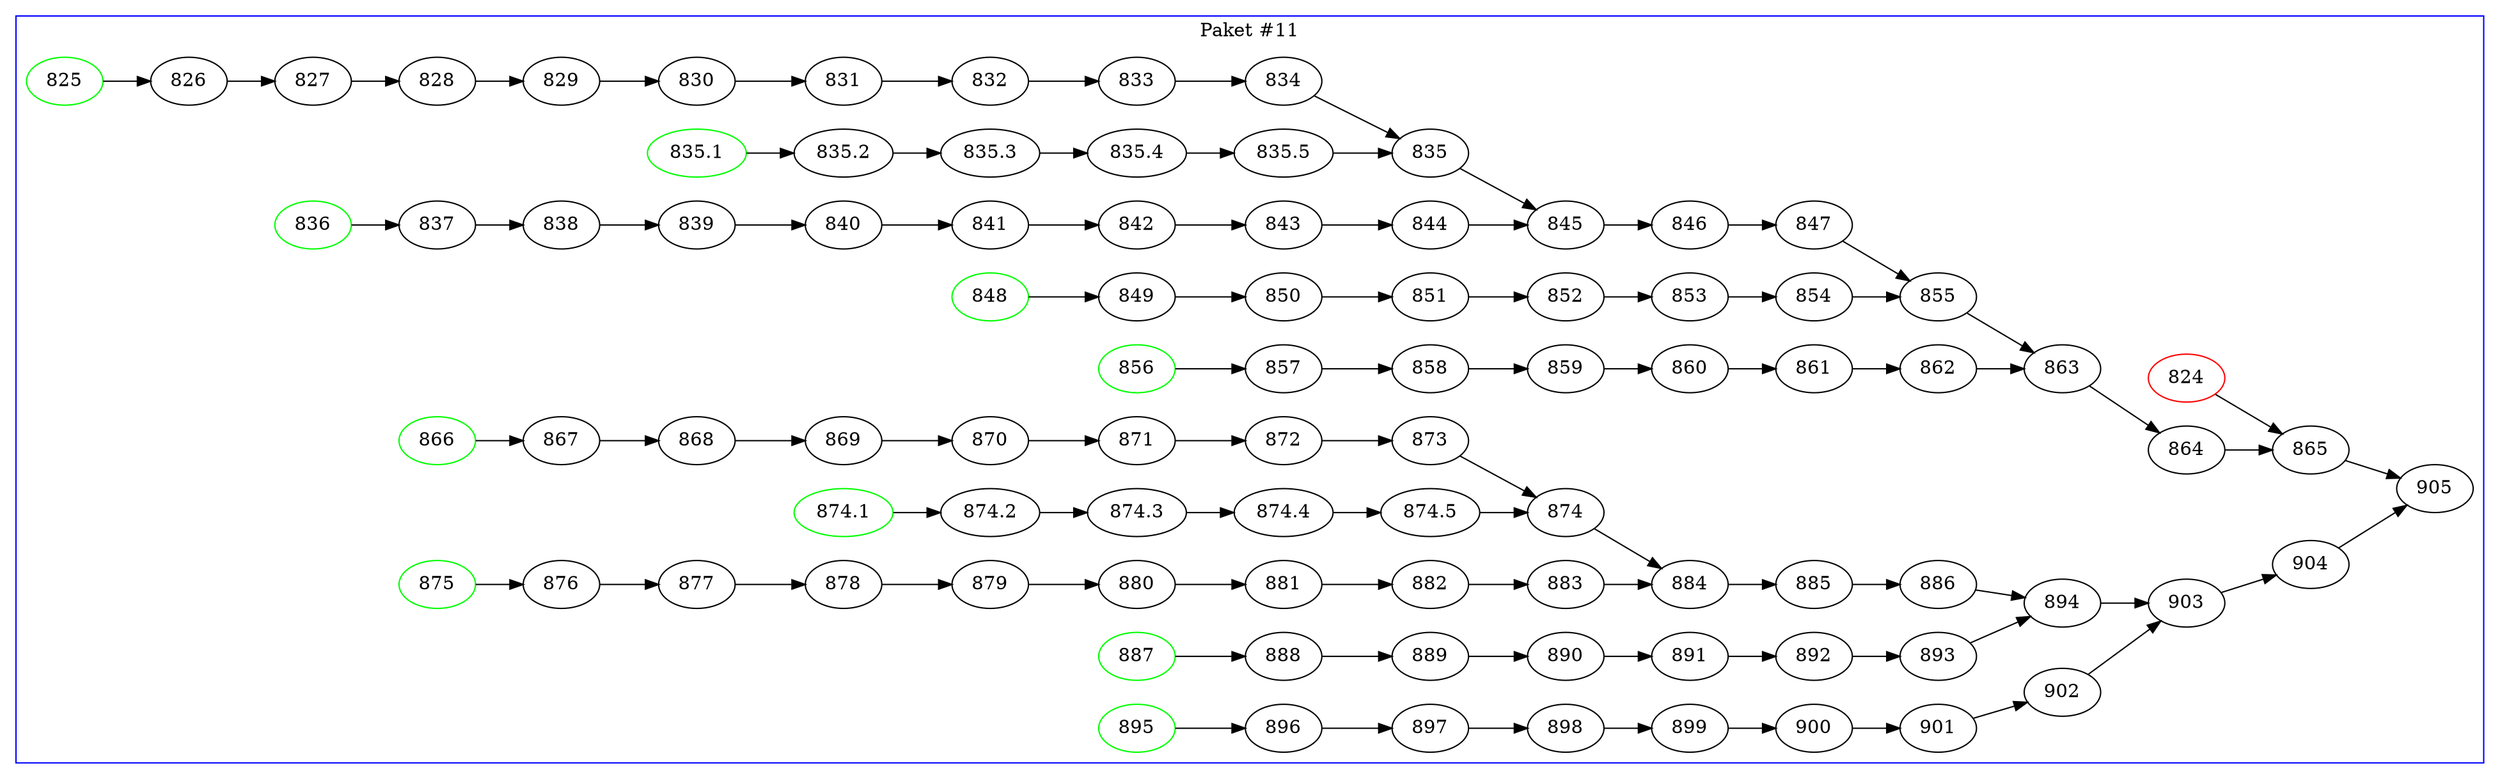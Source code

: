 digraph paket11 {
    rankdir=LR

824 [color=red];
    825 [color=green];
835.1 [color=green];
836 [color=green];
848 [color=green];
856 [color=green];
866 [color=green];
874.1 [color=green];
875 [color=green];
887 [color=green];
895 [color=green];

    subgraph cluster_11 {
        label = "Paket #11"
        color = blue

        824 -> 865;
        825 -> 826 -> 827 -> 828 -> 829 -> 830 -> 831 -> 832 -> 833 -> 834 -> 835;
        835.1 -> 835.2 -> 835.3 -> 835.4 -> 835.5 -> 835 -> 845;
        836 -> 837 -> 838 -> 839 -> 840 -> 841 -> 842 -> 843 -> 844 -> 845 -> 846 -> 847 -> 855;
        848 -> 849 -> 850 -> 851 -> 852 -> 853 -> 854 -> 855 -> 863;
        856 -> 857 -> 858 -> 859 -> 860 -> 861 -> 862 -> 863 -> 864 -> 865 -> 905;

        866 -> 867 -> 868 -> 869 -> 870 -> 871 -> 872 -> 873 -> 874 -> 884;
        874.1 -> 874.2 -> 874.3 -> 874.4 -> 874.5 -> 874;
        875 -> 876 -> 877 -> 878 -> 879 -> 880 -> 881 -> 882 -> 883 -> 884 -> 885 -> 886 -> 894;
        887 -> 888 -> 889 -> 890 -> 891 -> 892 -> 893 -> 894 -> 903;
        895 -> 896 -> 897 -> 898 -> 899 -> 900 -> 901 -> 902 -> 903 -> 904 -> 905
    }

}
